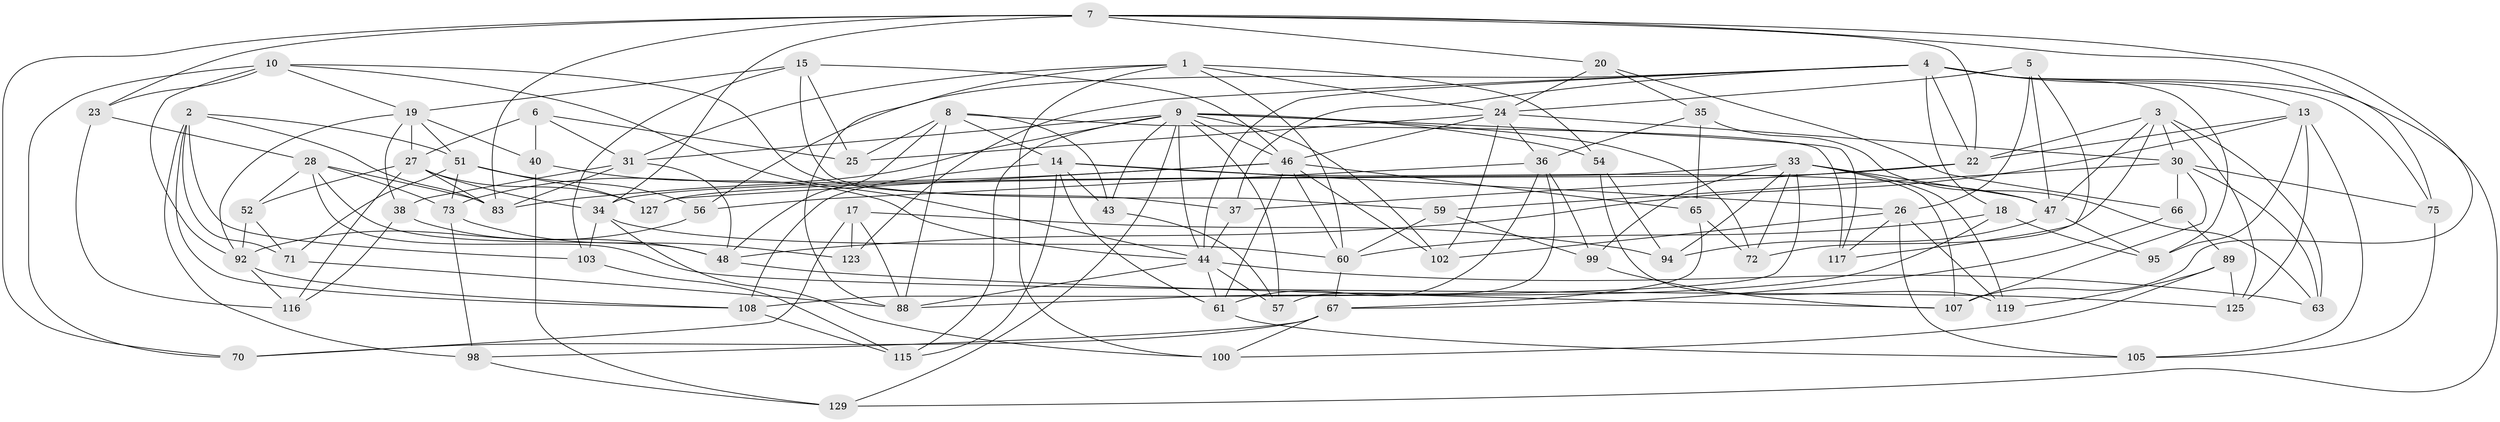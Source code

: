 // original degree distribution, {4: 1.0}
// Generated by graph-tools (version 1.1) at 2025/20/03/04/25 18:20:50]
// undirected, 77 vertices, 200 edges
graph export_dot {
graph [start="1"]
  node [color=gray90,style=filled];
  1 [super="+87"];
  2 [super="+124"];
  3 [super="+32"];
  4 [super="+11"];
  5;
  6;
  7 [super="+101+74"];
  8 [super="+64"];
  9 [super="+16+12"];
  10 [super="+41"];
  13 [super="+45"];
  14 [super="+39"];
  15 [super="+97"];
  17;
  18;
  19 [super="+121+86"];
  20;
  22 [super="+58"];
  23;
  24 [super="+29+104"];
  25;
  26 [super="+85"];
  27 [super="+55"];
  28 [super="+128"];
  30 [super="+68"];
  31 [super="+106"];
  33 [super="+80+49"];
  34 [super="+91"];
  35;
  36 [super="+53"];
  37;
  38;
  40;
  43;
  44 [super="+50+84"];
  46 [super="+93+77+62"];
  47 [super="+78"];
  48 [super="+90"];
  51 [super="+82"];
  52;
  54;
  56;
  57;
  59;
  60 [super="+79"];
  61 [super="+76"];
  63;
  65;
  66;
  67 [super="+118"];
  70;
  71;
  72;
  73 [super="+109"];
  75;
  83 [super="+122"];
  88 [super="+96"];
  89;
  92 [super="+112"];
  94;
  95;
  98;
  99;
  100;
  102;
  103;
  105;
  107 [super="+110"];
  108 [super="+114"];
  115;
  116;
  117;
  119;
  123;
  125;
  127;
  129;
  1 -- 31;
  1 -- 54;
  1 -- 24;
  1 -- 60;
  1 -- 100;
  1 -- 88;
  2 -- 71;
  2 -- 98;
  2 -- 103;
  2 -- 51;
  2 -- 108;
  2 -- 83;
  3 -- 125;
  3 -- 72;
  3 -- 22;
  3 -- 47;
  3 -- 30;
  3 -- 63;
  4 -- 13;
  4 -- 37;
  4 -- 123;
  4 -- 129;
  4 -- 75;
  4 -- 44;
  4 -- 18;
  4 -- 22;
  4 -- 56;
  4 -- 95;
  5 -- 117;
  5 -- 47;
  5 -- 26;
  5 -- 24;
  6 -- 25;
  6 -- 40;
  6 -- 31;
  6 -- 27;
  7 -- 75;
  7 -- 20;
  7 -- 70;
  7 -- 23;
  7 -- 107;
  7 -- 34;
  7 -- 83;
  7 -- 22;
  8 -- 48;
  8 -- 25;
  8 -- 117;
  8 -- 88;
  8 -- 43;
  8 -- 14;
  9 -- 117;
  9 -- 43;
  9 -- 129;
  9 -- 102;
  9 -- 72;
  9 -- 44;
  9 -- 46;
  9 -- 115;
  9 -- 54;
  9 -- 31;
  9 -- 57;
  9 -- 73;
  10 -- 23;
  10 -- 44;
  10 -- 92;
  10 -- 19;
  10 -- 37;
  10 -- 70;
  13 -- 125;
  13 -- 22;
  13 -- 48;
  13 -- 105;
  13 -- 95;
  14 -- 108 [weight=2];
  14 -- 26;
  14 -- 115;
  14 -- 43;
  14 -- 47;
  14 -- 61;
  15 -- 103;
  15 -- 25;
  15 -- 59;
  15 -- 46 [weight=2];
  15 -- 19;
  17 -- 70;
  17 -- 123;
  17 -- 94;
  17 -- 88;
  18 -- 88;
  18 -- 95;
  18 -- 60;
  19 -- 92;
  19 -- 27 [weight=2];
  19 -- 40;
  19 -- 51;
  19 -- 38;
  20 -- 35;
  20 -- 66;
  20 -- 24;
  22 -- 37;
  22 -- 127;
  23 -- 28;
  23 -- 116;
  24 -- 25;
  24 -- 102;
  24 -- 30;
  24 -- 46;
  24 -- 36;
  26 -- 105;
  26 -- 119;
  26 -- 117;
  26 -- 102;
  27 -- 127;
  27 -- 34;
  27 -- 52;
  27 -- 83;
  27 -- 116;
  28 -- 73;
  28 -- 48;
  28 -- 125;
  28 -- 83;
  28 -- 52;
  30 -- 59;
  30 -- 66;
  30 -- 75;
  30 -- 107 [weight=2];
  30 -- 63;
  31 -- 38;
  31 -- 83;
  31 -- 48;
  33 -- 72;
  33 -- 99;
  33 -- 119;
  33 -- 94;
  33 -- 47;
  33 -- 34;
  33 -- 107;
  33 -- 108;
  34 -- 100;
  34 -- 60;
  34 -- 103;
  35 -- 63;
  35 -- 65;
  35 -- 36;
  36 -- 56;
  36 -- 61;
  36 -- 99;
  36 -- 57;
  37 -- 44;
  38 -- 116;
  38 -- 48;
  40 -- 129;
  40 -- 44;
  43 -- 57;
  44 -- 61 [weight=2];
  44 -- 57;
  44 -- 63;
  44 -- 88;
  46 -- 127;
  46 -- 60;
  46 -- 102;
  46 -- 61;
  46 -- 65;
  46 -- 83;
  47 -- 94;
  47 -- 95;
  48 -- 107;
  51 -- 71;
  51 -- 56;
  51 -- 127;
  51 -- 73;
  52 -- 71;
  52 -- 92;
  54 -- 119;
  54 -- 94;
  56 -- 92;
  59 -- 99;
  59 -- 60;
  60 -- 67;
  61 -- 105;
  65 -- 72;
  65 -- 67;
  66 -- 67;
  66 -- 89;
  67 -- 100;
  67 -- 98;
  67 -- 70;
  71 -- 88;
  73 -- 98;
  73 -- 123 [weight=2];
  75 -- 105;
  89 -- 119;
  89 -- 125;
  89 -- 100;
  92 -- 116;
  92 -- 108;
  98 -- 129;
  99 -- 107;
  103 -- 115;
  108 -- 115;
}
